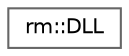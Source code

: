 digraph "Иерархия классов. Графический вид."
{
 // LATEX_PDF_SIZE
  bgcolor="transparent";
  edge [fontname=Helvetica,fontsize=10,labelfontname=Helvetica,labelfontsize=10];
  node [fontname=Helvetica,fontsize=10,shape=box,height=0.2,width=0.4];
  rankdir="LR";
  Node0 [id="Node000000",label="rm::DLL",height=0.2,width=0.4,color="grey40", fillcolor="white", style="filled",URL="$structrm_1_1_d_l_l.html",tooltip=" "];
}
